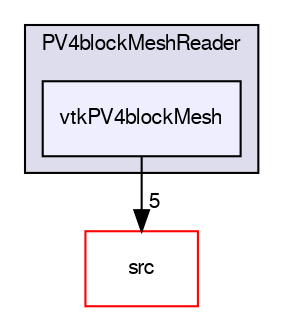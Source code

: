 digraph "applications/utilities/postProcessing/graphics/PV4Readers/PV4blockMeshReader/vtkPV4blockMesh" {
  bgcolor=transparent;
  compound=true
  node [ fontsize="10", fontname="FreeSans"];
  edge [ labelfontsize="10", labelfontname="FreeSans"];
  subgraph clusterdir_d472c5e3f3256021faa5351c033a6f79 {
    graph [ bgcolor="#ddddee", pencolor="black", label="PV4blockMeshReader" fontname="FreeSans", fontsize="10", URL="dir_d472c5e3f3256021faa5351c033a6f79.html"]
  dir_42cc03973713714a9bc4e6b45bf650f0 [shape=box, label="vtkPV4blockMesh", style="filled", fillcolor="#eeeeff", pencolor="black", URL="dir_42cc03973713714a9bc4e6b45bf650f0.html"];
  }
  dir_68267d1309a1af8e8297ef4c3efbcdba [shape=box label="src" color="red" URL="dir_68267d1309a1af8e8297ef4c3efbcdba.html"];
  dir_42cc03973713714a9bc4e6b45bf650f0->dir_68267d1309a1af8e8297ef4c3efbcdba [headlabel="5", labeldistance=1.5 headhref="dir_000476_000577.html"];
}
